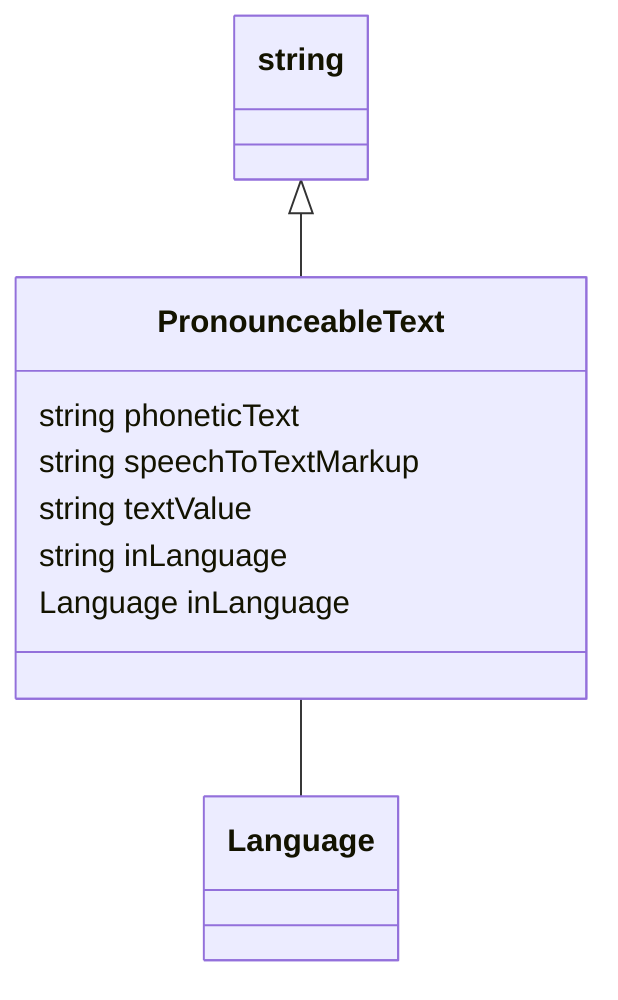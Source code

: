 classDiagram
  PronounceableText -- Language


  string <|-- PronounceableText
class PronounceableText {

  string phoneticText
  string speechToTextMarkup
  string textValue
  string inLanguage
  Language inLanguage

 }